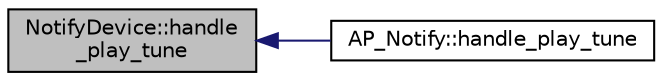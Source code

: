 digraph "NotifyDevice::handle_play_tune"
{
 // INTERACTIVE_SVG=YES
  edge [fontname="Helvetica",fontsize="10",labelfontname="Helvetica",labelfontsize="10"];
  node [fontname="Helvetica",fontsize="10",shape=record];
  rankdir="LR";
  Node1 [label="NotifyDevice::handle\l_play_tune",height=0.2,width=0.4,color="black", fillcolor="grey75", style="filled", fontcolor="black"];
  Node1 -> Node2 [dir="back",color="midnightblue",fontsize="10",style="solid",fontname="Helvetica"];
  Node2 [label="AP_Notify::handle_play_tune",height=0.2,width=0.4,color="black", fillcolor="white", style="filled",URL="$classAP__Notify.html#a8aecf8b30f7963e09c569d42f6fe89e2"];
}
